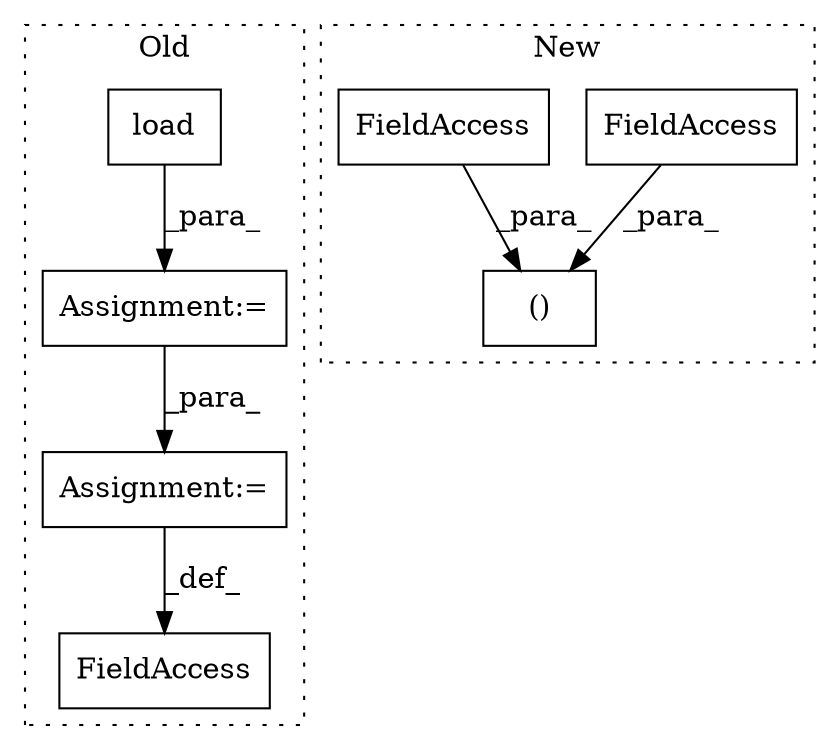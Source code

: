 digraph G {
subgraph cluster0 {
1 [label="load" a="32" s="9285,9309" l="5,1" shape="box"];
3 [label="Assignment:=" a="7" s="9279" l="1" shape="box"];
6 [label="FieldAccess" a="22" s="9594" l="18" shape="box"];
7 [label="Assignment:=" a="7" s="9612" l="1" shape="box"];
label = "Old";
style="dotted";
}
subgraph cluster1 {
2 [label="()" a="106" s="9603" l="39" shape="box"];
4 [label="FieldAccess" a="22" s="9603" l="14" shape="box"];
5 [label="FieldAccess" a="22" s="9630" l="12" shape="box"];
label = "New";
style="dotted";
}
1 -> 3 [label="_para_"];
3 -> 7 [label="_para_"];
4 -> 2 [label="_para_"];
5 -> 2 [label="_para_"];
7 -> 6 [label="_def_"];
}